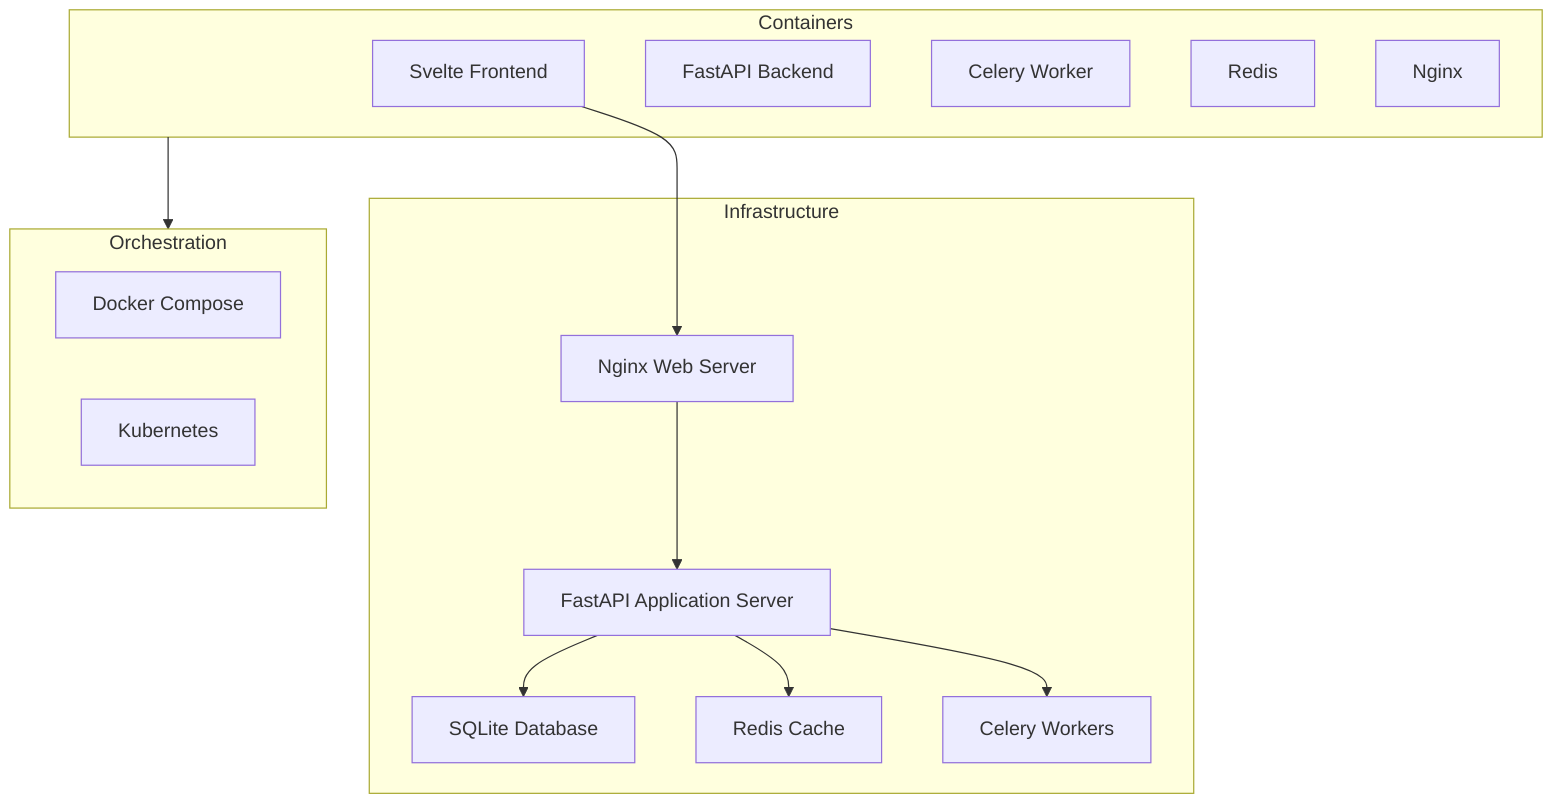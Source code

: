 flowchart TD
    subgraph Infrastructure
        WebServer[Nginx Web Server]
        AppServer[FastAPI Application Server]
        Database[SQLite Database]
        Cache[Redis Cache]
        Workers[Celery Workers]
    end

    subgraph Containers
        Frontend[Svelte Frontend]
        Backend[FastAPI Backend]
        WorkerContainer[Celery Worker]
        RedisContainer[Redis]
        NginxContainer[Nginx]
    end

    subgraph Orchestration
        Docker[Docker Compose]
        Kubernetes[Kubernetes]
    end

    Frontend --> WebServer
    WebServer --> AppServer
    AppServer --> Database
    AppServer --> Cache
    AppServer --> Workers

    Containers --> Orchestration